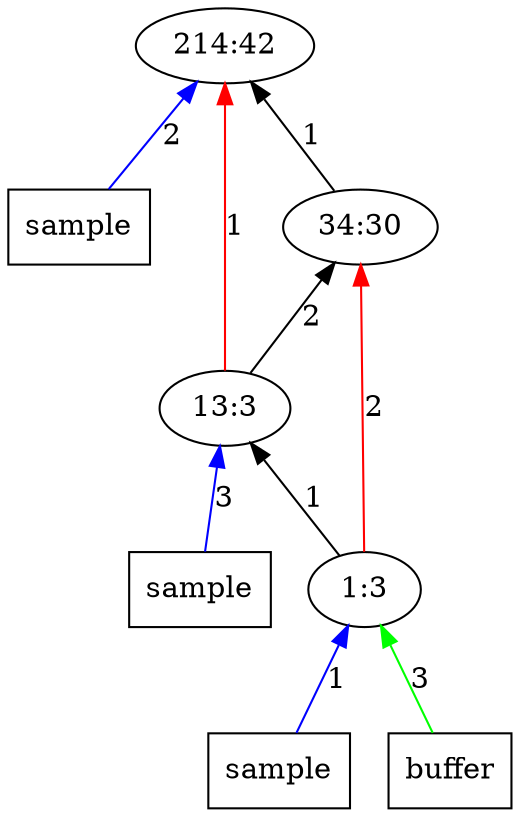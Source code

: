 digraph Tree{
	rankdir="BT"
	x11 -> 1 [label = "2", color = "blue"];
	x11 [label = "sample", shape = "box"];
	1 [label = "214:42"];
	2 -> 1 [label = "1", color = "black"];
	2 [label = "34:30"];
	3 -> 2 [label = "2", color = "black"];
	3 -> 1 [label = "1", color = "red"];
	x31 -> 3 [label = "3", color = "blue"];
	x31 [label = "sample", shape = "box"];
	3 [label = "13:3"];
	4 -> 2 [label = "2", color = "red"];
	4 -> 3 [label = "1", color = "black"];
	x41 -> 4 [label = "1", color = "blue"];
	x41 [label = "sample", shape = "box"];
	x42 -> 4 [label = "3", color = "green"];
	x42 [label = "buffer", shape = "box"];
	4 [label = "1:3"];
}

